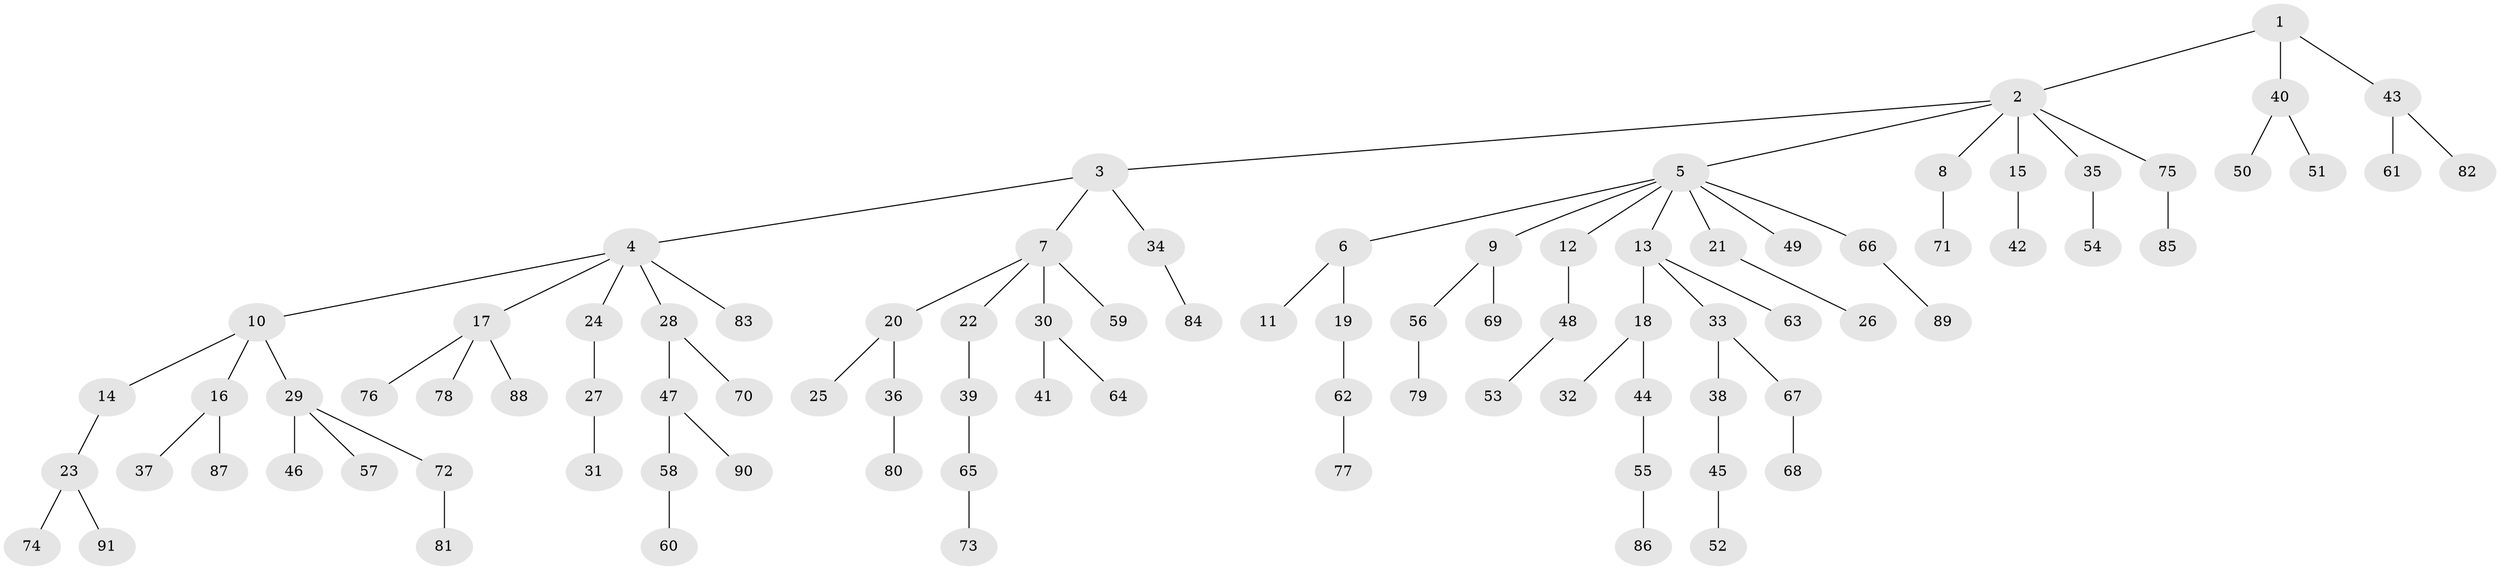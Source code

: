 // coarse degree distribution, {8: 0.044444444444444446, 7: 0.022222222222222223, 3: 0.06666666666666667, 5: 0.022222222222222223, 1: 0.6, 4: 0.022222222222222223, 2: 0.2222222222222222}
// Generated by graph-tools (version 1.1) at 2025/19/03/04/25 18:19:11]
// undirected, 91 vertices, 90 edges
graph export_dot {
graph [start="1"]
  node [color=gray90,style=filled];
  1;
  2;
  3;
  4;
  5;
  6;
  7;
  8;
  9;
  10;
  11;
  12;
  13;
  14;
  15;
  16;
  17;
  18;
  19;
  20;
  21;
  22;
  23;
  24;
  25;
  26;
  27;
  28;
  29;
  30;
  31;
  32;
  33;
  34;
  35;
  36;
  37;
  38;
  39;
  40;
  41;
  42;
  43;
  44;
  45;
  46;
  47;
  48;
  49;
  50;
  51;
  52;
  53;
  54;
  55;
  56;
  57;
  58;
  59;
  60;
  61;
  62;
  63;
  64;
  65;
  66;
  67;
  68;
  69;
  70;
  71;
  72;
  73;
  74;
  75;
  76;
  77;
  78;
  79;
  80;
  81;
  82;
  83;
  84;
  85;
  86;
  87;
  88;
  89;
  90;
  91;
  1 -- 2;
  1 -- 40;
  1 -- 43;
  2 -- 3;
  2 -- 5;
  2 -- 8;
  2 -- 15;
  2 -- 35;
  2 -- 75;
  3 -- 4;
  3 -- 7;
  3 -- 34;
  4 -- 10;
  4 -- 17;
  4 -- 24;
  4 -- 28;
  4 -- 83;
  5 -- 6;
  5 -- 9;
  5 -- 12;
  5 -- 13;
  5 -- 21;
  5 -- 49;
  5 -- 66;
  6 -- 11;
  6 -- 19;
  7 -- 20;
  7 -- 22;
  7 -- 30;
  7 -- 59;
  8 -- 71;
  9 -- 56;
  9 -- 69;
  10 -- 14;
  10 -- 16;
  10 -- 29;
  12 -- 48;
  13 -- 18;
  13 -- 33;
  13 -- 63;
  14 -- 23;
  15 -- 42;
  16 -- 37;
  16 -- 87;
  17 -- 76;
  17 -- 78;
  17 -- 88;
  18 -- 32;
  18 -- 44;
  19 -- 62;
  20 -- 25;
  20 -- 36;
  21 -- 26;
  22 -- 39;
  23 -- 74;
  23 -- 91;
  24 -- 27;
  27 -- 31;
  28 -- 47;
  28 -- 70;
  29 -- 46;
  29 -- 57;
  29 -- 72;
  30 -- 41;
  30 -- 64;
  33 -- 38;
  33 -- 67;
  34 -- 84;
  35 -- 54;
  36 -- 80;
  38 -- 45;
  39 -- 65;
  40 -- 50;
  40 -- 51;
  43 -- 61;
  43 -- 82;
  44 -- 55;
  45 -- 52;
  47 -- 58;
  47 -- 90;
  48 -- 53;
  55 -- 86;
  56 -- 79;
  58 -- 60;
  62 -- 77;
  65 -- 73;
  66 -- 89;
  67 -- 68;
  72 -- 81;
  75 -- 85;
}
